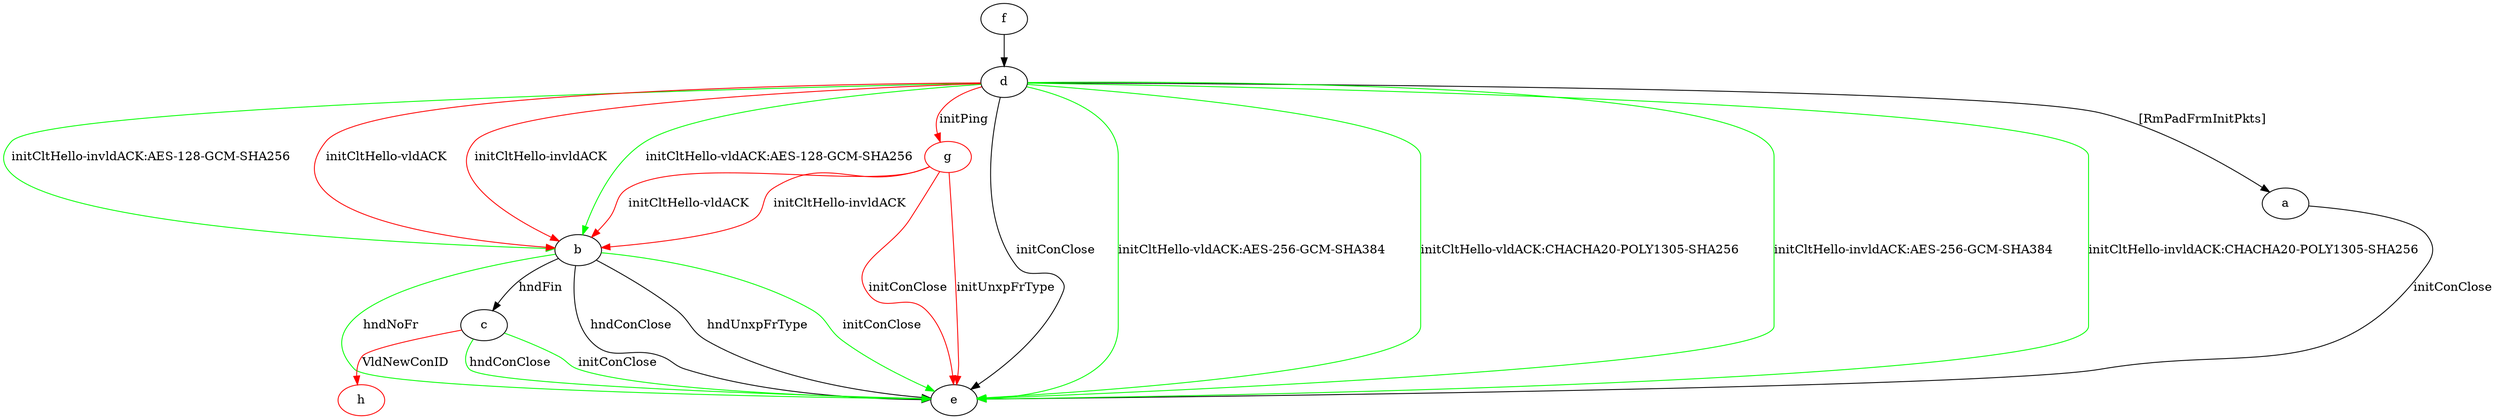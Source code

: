 digraph "" {
	a -> e	[key=0,
		label="initConClose "];
	b -> c	[key=0,
		label="hndFin "];
	b -> e	[key=0,
		label="hndConClose "];
	b -> e	[key=1,
		label="hndUnxpFrType "];
	b -> e	[key=2,
		color=green,
		label="initConClose "];
	b -> e	[key=3,
		color=green,
		label="hndNoFr "];
	c -> e	[key=0,
		color=green,
		label="initConClose "];
	c -> e	[key=1,
		color=green,
		label="hndConClose "];
	h	[color=red];
	c -> h	[key=0,
		color=red,
		label="VldNewConID "];
	d -> a	[key=0,
		label="[RmPadFrmInitPkts] "];
	d -> b	[key=0,
		color=green,
		label="initCltHello-vldACK:AES-128-GCM-SHA256 "];
	d -> b	[key=1,
		color=green,
		label="initCltHello-invldACK:AES-128-GCM-SHA256 "];
	d -> b	[key=2,
		color=red,
		label="initCltHello-vldACK "];
	d -> b	[key=3,
		color=red,
		label="initCltHello-invldACK "];
	d -> e	[key=0,
		label="initConClose "];
	d -> e	[key=1,
		color=green,
		label="initCltHello-vldACK:AES-256-GCM-SHA384 "];
	d -> e	[key=2,
		color=green,
		label="initCltHello-vldACK:CHACHA20-POLY1305-SHA256 "];
	d -> e	[key=3,
		color=green,
		label="initCltHello-invldACK:AES-256-GCM-SHA384 "];
	d -> e	[key=4,
		color=green,
		label="initCltHello-invldACK:CHACHA20-POLY1305-SHA256 "];
	g	[color=red];
	d -> g	[key=0,
		color=red,
		label="initPing "];
	f -> d	[key=0];
	g -> b	[key=0,
		color=red,
		label="initCltHello-vldACK "];
	g -> b	[key=1,
		color=red,
		label="initCltHello-invldACK "];
	g -> e	[key=0,
		color=red,
		label="initConClose "];
	g -> e	[key=1,
		color=red,
		label="initUnxpFrType "];
}
